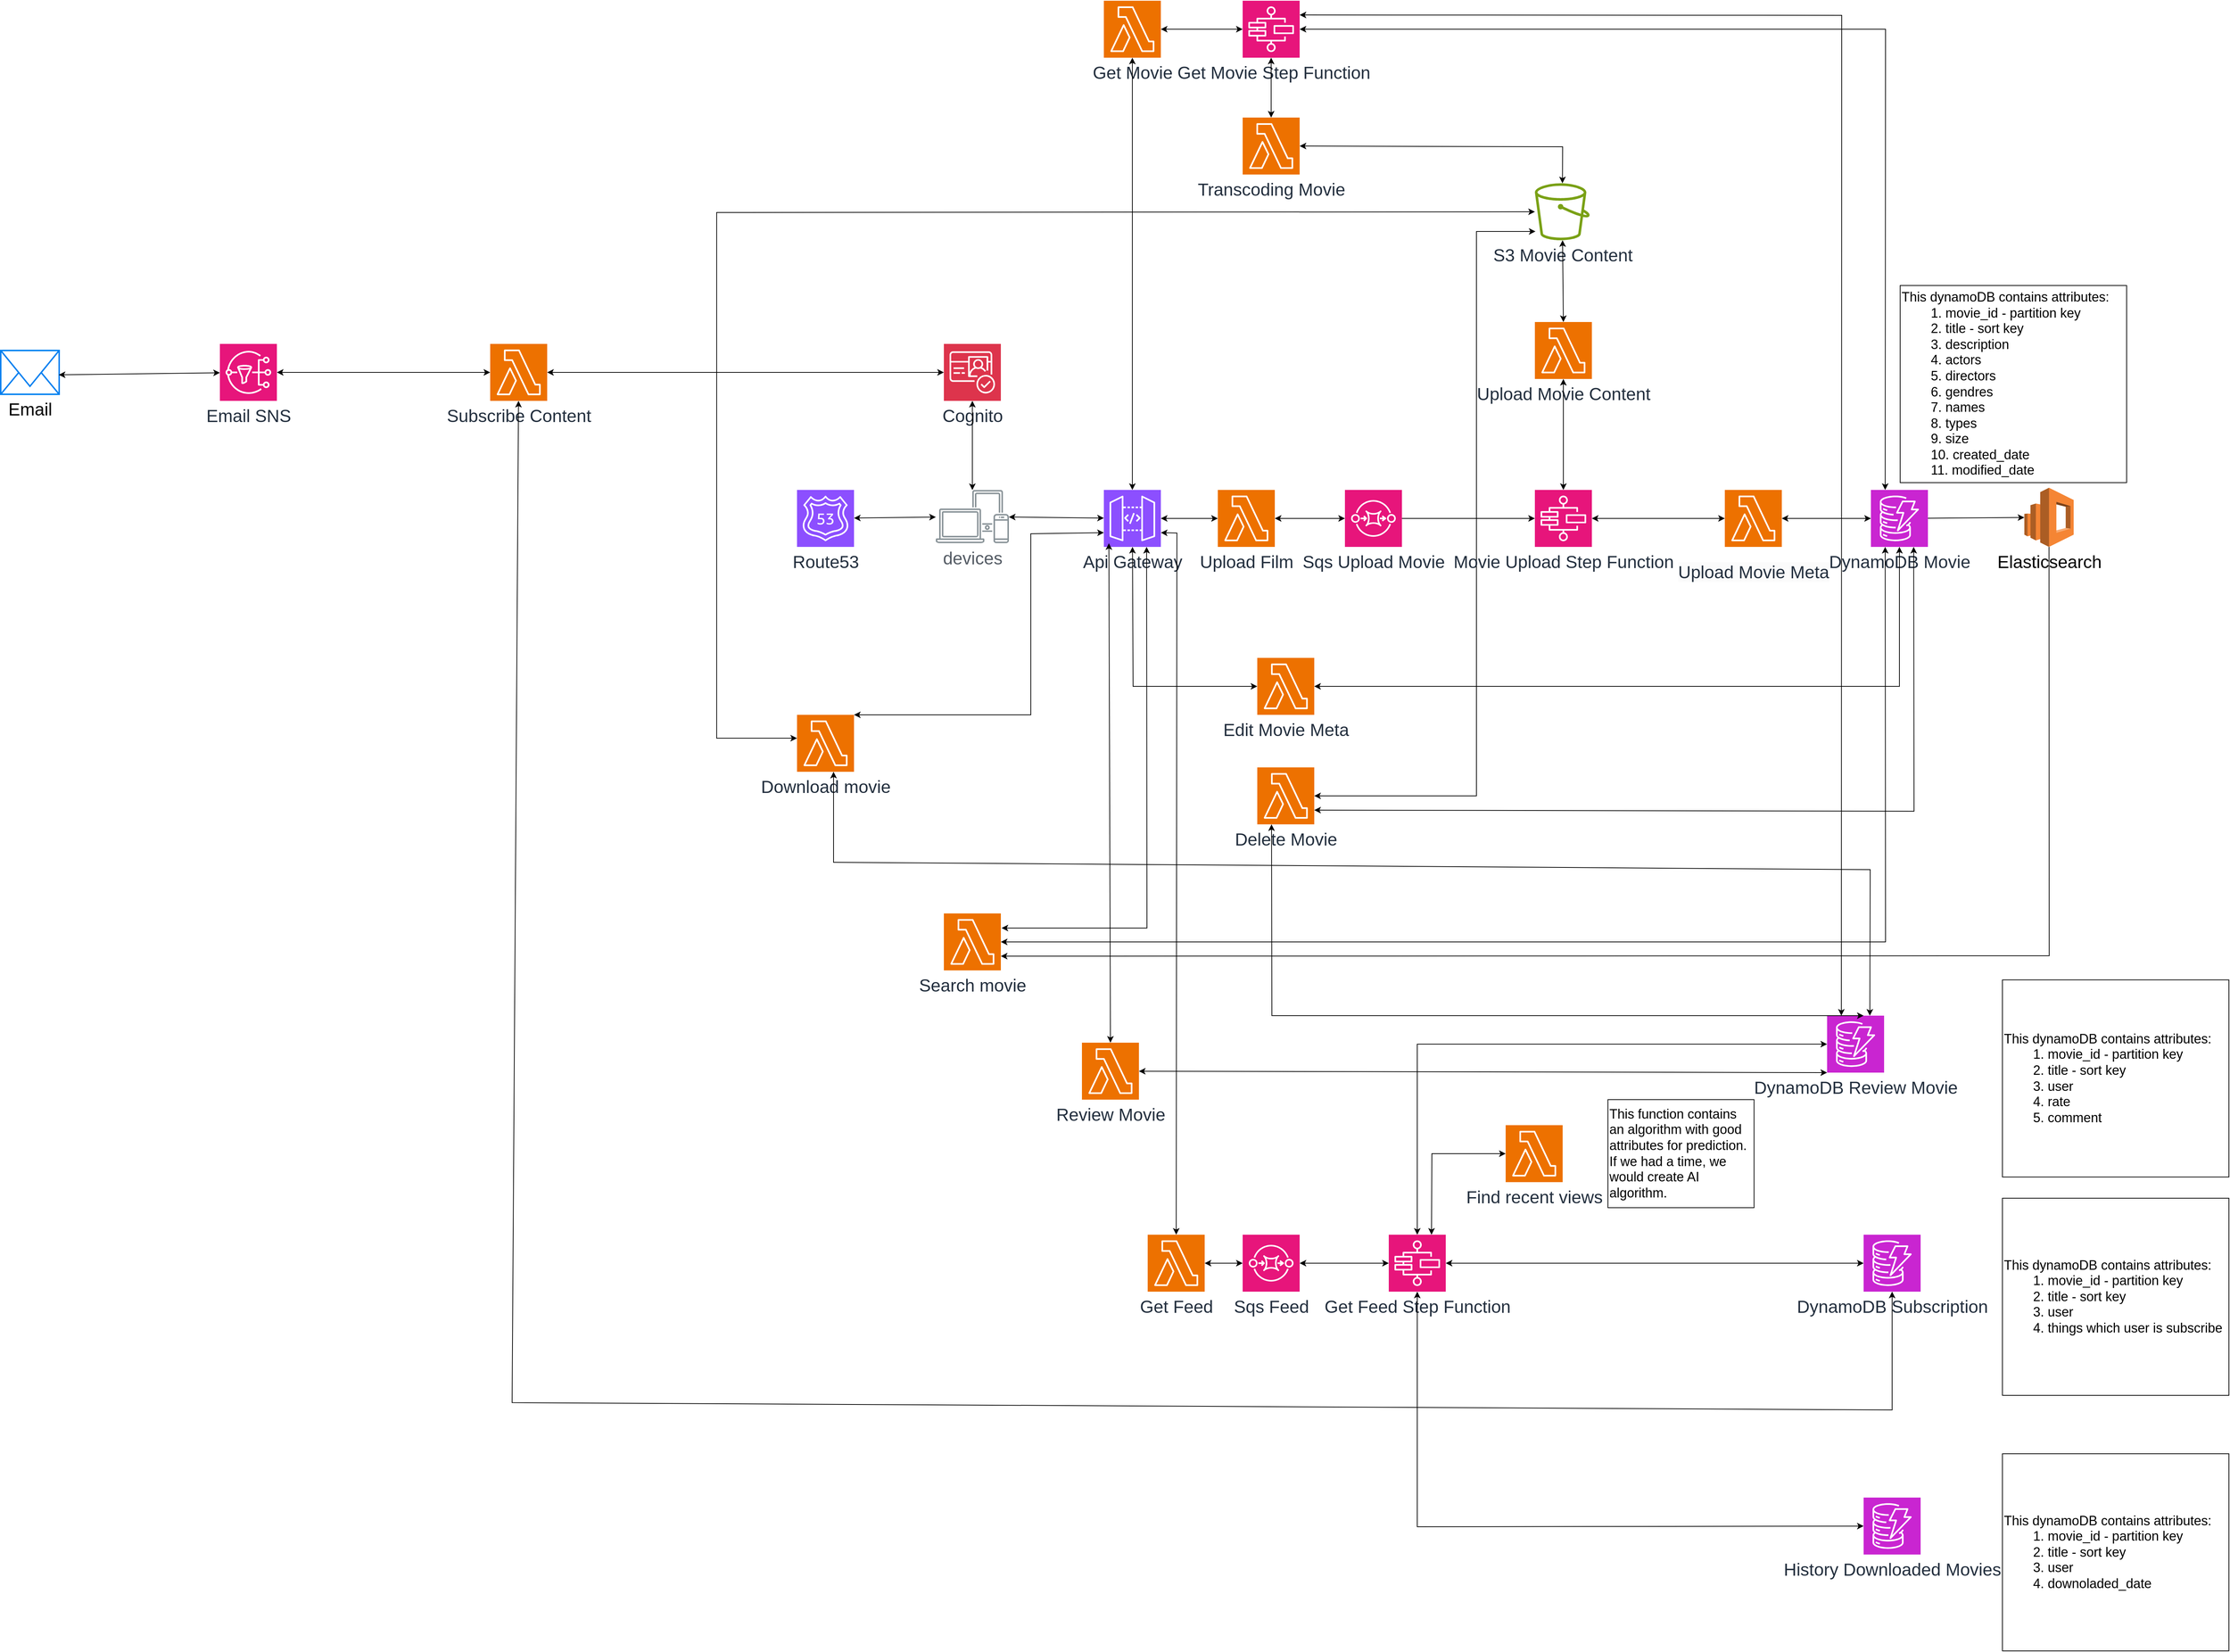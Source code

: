 <mxfile version="24.5.2" type="device">
  <diagram name="Page-1" id="EwK5Ligvvp7yizR6S-p4">
    <mxGraphModel dx="4938" dy="2227" grid="1" gridSize="10" guides="1" tooltips="1" connect="1" arrows="1" fold="1" page="1" pageScale="1" pageWidth="1169" pageHeight="827" math="0" shadow="0">
      <root>
        <mxCell id="0" />
        <mxCell id="1" parent="0" />
        <mxCell id="syloh0B-09BcFuXOq7WK-1" value="&lt;font style=&quot;font-size: 24px;&quot;&gt;devices&lt;/font&gt;" style="sketch=0;outlineConnect=0;gradientColor=none;fontColor=#545B64;strokeColor=none;fillColor=#879196;dashed=0;verticalLabelPosition=bottom;verticalAlign=top;align=center;html=1;fontSize=12;fontStyle=0;aspect=fixed;shape=mxgraph.aws4.illustration_devices;pointerEvents=1" parent="1" vertex="1">
          <mxGeometry x="20" y="300" width="100" height="73" as="geometry" />
        </mxCell>
        <mxCell id="syloh0B-09BcFuXOq7WK-2" value="&lt;font style=&quot;font-size: 24px;&quot;&gt;Api Gateway&lt;/font&gt;" style="sketch=0;points=[[0,0,0],[0.25,0,0],[0.5,0,0],[0.75,0,0],[1,0,0],[0,1,0],[0.25,1,0],[0.5,1,0],[0.75,1,0],[1,1,0],[0,0.25,0],[0,0.5,0],[0,0.75,0],[1,0.25,0],[1,0.5,0],[1,0.75,0]];outlineConnect=0;fontColor=#232F3E;fillColor=#8C4FFF;strokeColor=#ffffff;dashed=0;verticalLabelPosition=bottom;verticalAlign=top;align=center;html=1;fontSize=12;fontStyle=0;aspect=fixed;shape=mxgraph.aws4.resourceIcon;resIcon=mxgraph.aws4.api_gateway;" parent="1" vertex="1">
          <mxGeometry x="250" y="300" width="78" height="78" as="geometry" />
        </mxCell>
        <mxCell id="syloh0B-09BcFuXOq7WK-3" value="" style="endArrow=classic;startArrow=classic;html=1;rounded=0;" parent="1" source="syloh0B-09BcFuXOq7WK-1" target="syloh0B-09BcFuXOq7WK-2" edge="1">
          <mxGeometry width="50" height="50" relative="1" as="geometry">
            <mxPoint x="580" y="450" as="sourcePoint" />
            <mxPoint x="630" y="400" as="targetPoint" />
          </mxGeometry>
        </mxCell>
        <mxCell id="syloh0B-09BcFuXOq7WK-4" value="&lt;font style=&quot;font-size: 24px;&quot;&gt;Cognito&lt;/font&gt;" style="sketch=0;points=[[0,0,0],[0.25,0,0],[0.5,0,0],[0.75,0,0],[1,0,0],[0,1,0],[0.25,1,0],[0.5,1,0],[0.75,1,0],[1,1,0],[0,0.25,0],[0,0.5,0],[0,0.75,0],[1,0.25,0],[1,0.5,0],[1,0.75,0]];outlineConnect=0;fontColor=#232F3E;fillColor=#DD344C;strokeColor=#ffffff;dashed=0;verticalLabelPosition=bottom;verticalAlign=top;align=center;html=1;fontSize=12;fontStyle=0;aspect=fixed;shape=mxgraph.aws4.resourceIcon;resIcon=mxgraph.aws4.cognito;" parent="1" vertex="1">
          <mxGeometry x="31" y="100" width="78" height="78" as="geometry" />
        </mxCell>
        <mxCell id="syloh0B-09BcFuXOq7WK-5" value="" style="endArrow=classic;startArrow=classic;html=1;rounded=0;" parent="1" source="syloh0B-09BcFuXOq7WK-1" target="syloh0B-09BcFuXOq7WK-4" edge="1">
          <mxGeometry width="50" height="50" relative="1" as="geometry">
            <mxPoint x="630" y="470" as="sourcePoint" />
            <mxPoint x="680" y="420" as="targetPoint" />
          </mxGeometry>
        </mxCell>
        <mxCell id="syloh0B-09BcFuXOq7WK-6" value="&lt;font style=&quot;font-size: 24px;&quot;&gt;Route53&lt;/font&gt;" style="sketch=0;points=[[0,0,0],[0.25,0,0],[0.5,0,0],[0.75,0,0],[1,0,0],[0,1,0],[0.25,1,0],[0.5,1,0],[0.75,1,0],[1,1,0],[0,0.25,0],[0,0.5,0],[0,0.75,0],[1,0.25,0],[1,0.5,0],[1,0.75,0]];outlineConnect=0;fontColor=#232F3E;fillColor=#8C4FFF;strokeColor=#ffffff;dashed=0;verticalLabelPosition=bottom;verticalAlign=top;align=center;html=1;fontSize=12;fontStyle=0;aspect=fixed;shape=mxgraph.aws4.resourceIcon;resIcon=mxgraph.aws4.route_53;" parent="1" vertex="1">
          <mxGeometry x="-170" y="300" width="78" height="78" as="geometry" />
        </mxCell>
        <mxCell id="syloh0B-09BcFuXOq7WK-7" value="" style="endArrow=classic;startArrow=classic;html=1;rounded=0;" parent="1" source="syloh0B-09BcFuXOq7WK-1" target="syloh0B-09BcFuXOq7WK-6" edge="1">
          <mxGeometry width="50" height="50" relative="1" as="geometry">
            <mxPoint x="630" y="300" as="sourcePoint" />
            <mxPoint x="680" y="250" as="targetPoint" />
          </mxGeometry>
        </mxCell>
        <mxCell id="syloh0B-09BcFuXOq7WK-12" value="Upload Film" style="sketch=0;points=[[0,0,0],[0.25,0,0],[0.5,0,0],[0.75,0,0],[1,0,0],[0,1,0],[0.25,1,0],[0.5,1,0],[0.75,1,0],[1,1,0],[0,0.25,0],[0,0.5,0],[0,0.75,0],[1,0.25,0],[1,0.5,0],[1,0.75,0]];outlineConnect=0;fontColor=#232F3E;fillColor=#ED7100;strokeColor=#ffffff;dashed=0;verticalLabelPosition=bottom;verticalAlign=top;align=center;html=1;fontSize=24;fontStyle=0;aspect=fixed;shape=mxgraph.aws4.resourceIcon;resIcon=mxgraph.aws4.lambda;" parent="1" vertex="1">
          <mxGeometry x="406" y="300" width="78" height="78" as="geometry" />
        </mxCell>
        <mxCell id="syloh0B-09BcFuXOq7WK-14" value="" style="endArrow=classic;startArrow=classic;html=1;rounded=0;" parent="1" source="syloh0B-09BcFuXOq7WK-2" target="syloh0B-09BcFuXOq7WK-12" edge="1">
          <mxGeometry width="50" height="50" relative="1" as="geometry">
            <mxPoint x="370" y="340" as="sourcePoint" />
            <mxPoint x="420" y="290" as="targetPoint" />
          </mxGeometry>
        </mxCell>
        <mxCell id="syloh0B-09BcFuXOq7WK-16" value="S3 Movie Content" style="sketch=0;outlineConnect=0;fontColor=#232F3E;gradientColor=none;fillColor=#7AA116;strokeColor=none;dashed=0;verticalLabelPosition=bottom;verticalAlign=top;align=center;html=1;fontSize=24;fontStyle=0;aspect=fixed;pointerEvents=1;shape=mxgraph.aws4.bucket;" parent="1" vertex="1">
          <mxGeometry x="840" y="-120" width="75" height="78" as="geometry" />
        </mxCell>
        <mxCell id="syloh0B-09BcFuXOq7WK-18" value="&lt;font style=&quot;font-size: 24px;&quot;&gt;DynamoDB Movie&lt;/font&gt;" style="sketch=0;points=[[0,0,0],[0.25,0,0],[0.5,0,0],[0.75,0,0],[1,0,0],[0,1,0],[0.25,1,0],[0.5,1,0],[0.75,1,0],[1,1,0],[0,0.25,0],[0,0.5,0],[0,0.75,0],[1,0.25,0],[1,0.5,0],[1,0.75,0]];outlineConnect=0;fontColor=#232F3E;fillColor=#C925D1;strokeColor=#ffffff;dashed=0;verticalLabelPosition=bottom;verticalAlign=top;align=center;html=1;fontSize=12;fontStyle=0;aspect=fixed;shape=mxgraph.aws4.resourceIcon;resIcon=mxgraph.aws4.dynamodb;" parent="1" vertex="1">
          <mxGeometry x="1300" y="300" width="78" height="78" as="geometry" />
        </mxCell>
        <mxCell id="syloh0B-09BcFuXOq7WK-19" value="&lt;font style=&quot;font-size: 24px;&quot;&gt;Upload Movie Content&lt;/font&gt;" style="sketch=0;points=[[0,0,0],[0.25,0,0],[0.5,0,0],[0.75,0,0],[1,0,0],[0,1,0],[0.25,1,0],[0.5,1,0],[0.75,1,0],[1,1,0],[0,0.25,0],[0,0.5,0],[0,0.75,0],[1,0.25,0],[1,0.5,0],[1,0.75,0]];outlineConnect=0;fontColor=#232F3E;fillColor=#ED7100;strokeColor=#ffffff;dashed=0;verticalLabelPosition=bottom;verticalAlign=top;align=center;html=1;fontSize=12;fontStyle=0;aspect=fixed;shape=mxgraph.aws4.resourceIcon;resIcon=mxgraph.aws4.lambda;" parent="1" vertex="1">
          <mxGeometry x="840" y="70" width="78" height="78" as="geometry" />
        </mxCell>
        <mxCell id="syloh0B-09BcFuXOq7WK-21" value="&lt;br&gt;&lt;span style=&quot;color: rgb(35, 47, 62); font-family: Helvetica; font-size: 24px; font-style: normal; font-variant-ligatures: normal; font-variant-caps: normal; font-weight: 400; letter-spacing: normal; orphans: 2; text-align: center; text-indent: 0px; text-transform: none; widows: 2; word-spacing: 0px; -webkit-text-stroke-width: 0px; white-space: nowrap; background-color: rgb(251, 251, 251); text-decoration-thickness: initial; text-decoration-style: initial; text-decoration-color: initial; display: inline !important; float: none;&quot;&gt;Upload Movie Meta&lt;/span&gt;" style="sketch=0;points=[[0,0,0],[0.25,0,0],[0.5,0,0],[0.75,0,0],[1,0,0],[0,1,0],[0.25,1,0],[0.5,1,0],[0.75,1,0],[1,1,0],[0,0.25,0],[0,0.5,0],[0,0.75,0],[1,0.25,0],[1,0.5,0],[1,0.75,0]];outlineConnect=0;fontColor=#232F3E;fillColor=#ED7100;strokeColor=#ffffff;dashed=0;verticalLabelPosition=bottom;verticalAlign=top;align=center;html=1;fontSize=12;fontStyle=0;aspect=fixed;shape=mxgraph.aws4.resourceIcon;resIcon=mxgraph.aws4.lambda;" parent="1" vertex="1">
          <mxGeometry x="1100" y="300" width="78" height="78" as="geometry" />
        </mxCell>
        <mxCell id="syloh0B-09BcFuXOq7WK-25" value="" style="endArrow=classic;startArrow=classic;html=1;rounded=0;" parent="1" source="syloh0B-09BcFuXOq7WK-15" target="syloh0B-09BcFuXOq7WK-19" edge="1">
          <mxGeometry width="50" height="50" relative="1" as="geometry">
            <mxPoint x="370" y="340" as="sourcePoint" />
            <mxPoint x="420" y="290" as="targetPoint" />
          </mxGeometry>
        </mxCell>
        <mxCell id="syloh0B-09BcFuXOq7WK-27" value="" style="endArrow=classic;startArrow=classic;html=1;rounded=0;exitX=0.5;exitY=0;exitDx=0;exitDy=0;exitPerimeter=0;" parent="1" source="syloh0B-09BcFuXOq7WK-19" target="syloh0B-09BcFuXOq7WK-16" edge="1">
          <mxGeometry width="50" height="50" relative="1" as="geometry">
            <mxPoint x="370" y="340" as="sourcePoint" />
            <mxPoint x="420" y="290" as="targetPoint" />
          </mxGeometry>
        </mxCell>
        <mxCell id="syloh0B-09BcFuXOq7WK-28" value="" style="endArrow=classic;startArrow=classic;html=1;rounded=0;" parent="1" source="syloh0B-09BcFuXOq7WK-15" target="syloh0B-09BcFuXOq7WK-21" edge="1">
          <mxGeometry width="50" height="50" relative="1" as="geometry">
            <mxPoint x="800" y="340" as="sourcePoint" />
            <mxPoint x="420" y="290" as="targetPoint" />
          </mxGeometry>
        </mxCell>
        <mxCell id="syloh0B-09BcFuXOq7WK-29" value="" style="endArrow=classic;startArrow=classic;html=1;rounded=0;" parent="1" source="syloh0B-09BcFuXOq7WK-21" target="syloh0B-09BcFuXOq7WK-18" edge="1">
          <mxGeometry width="50" height="50" relative="1" as="geometry">
            <mxPoint x="370" y="340" as="sourcePoint" />
            <mxPoint x="420" y="290" as="targetPoint" />
          </mxGeometry>
        </mxCell>
        <mxCell id="syloh0B-09BcFuXOq7WK-32" value="&lt;font style=&quot;font-size: 18px;&quot;&gt;This dynamoDB contains attributes:&lt;/font&gt;&lt;div&gt;&lt;span style=&quot;font-size: 18px;&quot;&gt;&lt;span style=&quot;white-space: pre;&quot;&gt;&#x9;&lt;/span&gt;1. movie_id - partition key&lt;/span&gt;&lt;/div&gt;&lt;div&gt;&lt;span style=&quot;font-size: 18px;&quot;&gt;&lt;span style=&quot;white-space: pre;&quot;&gt;&#x9;&lt;/span&gt;2. title - sort key&lt;/span&gt;&lt;/div&gt;&lt;div&gt;&lt;span style=&quot;font-size: 18px;&quot;&gt;&lt;span style=&quot;white-space: pre;&quot;&gt;&#x9;&lt;/span&gt;3.&amp;nbsp;&lt;/span&gt;&lt;span style=&quot;background-color: initial; font-size: 18px;&quot;&gt;description&lt;/span&gt;&lt;/div&gt;&lt;div&gt;&lt;span style=&quot;background-color: initial; font-size: 18px;&quot;&gt;&lt;span style=&quot;white-space: pre;&quot;&gt;&#x9;&lt;/span&gt;4.&amp;nbsp;&lt;/span&gt;&lt;span style=&quot;background-color: initial; font-size: 18px;&quot;&gt;actors&lt;/span&gt;&lt;/div&gt;&lt;div&gt;&lt;span style=&quot;background-color: initial; font-size: 18px;&quot;&gt;&lt;span style=&quot;white-space: pre;&quot;&gt;&#x9;&lt;/span&gt;5. directors&lt;br&gt;&lt;/span&gt;&lt;/div&gt;&lt;div&gt;&lt;span style=&quot;background-color: initial; font-size: 18px;&quot;&gt;&lt;span style=&quot;white-space: pre;&quot;&gt;&#x9;&lt;/span&gt;6. gendres&lt;br&gt;&lt;/span&gt;&lt;/div&gt;&lt;div&gt;&lt;span style=&quot;background-color: initial; font-size: 18px;&quot;&gt;&lt;span style=&quot;white-space: pre;&quot;&gt;&#x9;&lt;/span&gt;7. names&lt;br&gt;&lt;/span&gt;&lt;/div&gt;&lt;div&gt;&lt;span style=&quot;background-color: initial; font-size: 18px;&quot;&gt;&lt;span style=&quot;white-space: pre;&quot;&gt;&#x9;&lt;/span&gt;8. types&lt;br&gt;&lt;/span&gt;&lt;/div&gt;&lt;div&gt;&lt;span style=&quot;background-color: initial; font-size: 18px;&quot;&gt;&lt;span style=&quot;white-space: pre;&quot;&gt;&#x9;&lt;/span&gt;9. size&lt;br&gt;&lt;/span&gt;&lt;/div&gt;&lt;div&gt;&lt;span style=&quot;background-color: initial; font-size: 18px;&quot;&gt;&lt;span style=&quot;white-space: pre;&quot;&gt;&#x9;&lt;/span&gt;10. created_date&lt;br&gt;&lt;/span&gt;&lt;/div&gt;&lt;div&gt;&lt;span style=&quot;background-color: initial; font-size: 18px;&quot;&gt;&lt;span style=&quot;white-space: pre;&quot;&gt;&#x9;&lt;/span&gt;11. modified_date&lt;br&gt;&lt;/span&gt;&lt;/div&gt;" style="rounded=0;whiteSpace=wrap;html=1;align=left;" parent="1" vertex="1">
          <mxGeometry x="1340" y="20" width="310" height="270" as="geometry" />
        </mxCell>
        <mxCell id="syloh0B-09BcFuXOq7WK-34" value="&lt;font style=&quot;font-size: 24px;&quot;&gt;Get Movie&lt;/font&gt;" style="sketch=0;points=[[0,0,0],[0.25,0,0],[0.5,0,0],[0.75,0,0],[1,0,0],[0,1,0],[0.25,1,0],[0.5,1,0],[0.75,1,0],[1,1,0],[0,0.25,0],[0,0.5,0],[0,0.75,0],[1,0.25,0],[1,0.5,0],[1,0.75,0]];outlineConnect=0;fontColor=#232F3E;fillColor=#ED7100;strokeColor=#ffffff;dashed=0;verticalLabelPosition=bottom;verticalAlign=top;align=center;html=1;fontSize=12;fontStyle=0;aspect=fixed;shape=mxgraph.aws4.resourceIcon;resIcon=mxgraph.aws4.lambda;" parent="1" vertex="1">
          <mxGeometry x="250" y="-370" width="78" height="78" as="geometry" />
        </mxCell>
        <mxCell id="syloh0B-09BcFuXOq7WK-37" value="" style="endArrow=classic;startArrow=classic;html=1;rounded=0;entryX=0.5;entryY=1;entryDx=0;entryDy=0;entryPerimeter=0;exitX=0.5;exitY=0;exitDx=0;exitDy=0;exitPerimeter=0;" parent="1" source="syloh0B-09BcFuXOq7WK-2" target="syloh0B-09BcFuXOq7WK-34" edge="1">
          <mxGeometry width="50" height="50" relative="1" as="geometry">
            <mxPoint x="760" y="60" as="sourcePoint" />
            <mxPoint x="810" y="10" as="targetPoint" />
          </mxGeometry>
        </mxCell>
        <mxCell id="syloh0B-09BcFuXOq7WK-40" value="" style="endArrow=classic;startArrow=classic;html=1;rounded=0;entryX=0.25;entryY=0;entryDx=0;entryDy=0;entryPerimeter=0;" parent="1" source="syloh0B-09BcFuXOq7WK-82" target="syloh0B-09BcFuXOq7WK-18" edge="1">
          <mxGeometry width="50" height="50" relative="1" as="geometry">
            <mxPoint x="690" y="-171" as="sourcePoint" />
            <mxPoint x="810" y="10" as="targetPoint" />
            <Array as="points">
              <mxPoint x="1320" y="-331" />
            </Array>
          </mxGeometry>
        </mxCell>
        <mxCell id="syloh0B-09BcFuXOq7WK-41" value="&lt;font style=&quot;font-size: 24px;&quot;&gt;Edit Movie Meta&lt;/font&gt;" style="sketch=0;points=[[0,0,0],[0.25,0,0],[0.5,0,0],[0.75,0,0],[1,0,0],[0,1,0],[0.25,1,0],[0.5,1,0],[0.75,1,0],[1,1,0],[0,0.25,0],[0,0.5,0],[0,0.75,0],[1,0.25,0],[1,0.5,0],[1,0.75,0]];outlineConnect=0;fontColor=#232F3E;fillColor=#ED7100;strokeColor=#ffffff;dashed=0;verticalLabelPosition=bottom;verticalAlign=top;align=center;html=1;fontSize=12;fontStyle=0;aspect=fixed;shape=mxgraph.aws4.resourceIcon;resIcon=mxgraph.aws4.lambda;" parent="1" vertex="1">
          <mxGeometry x="460" y="530" width="78" height="78" as="geometry" />
        </mxCell>
        <mxCell id="syloh0B-09BcFuXOq7WK-42" value="" style="endArrow=classic;startArrow=classic;html=1;rounded=0;" parent="1" source="syloh0B-09BcFuXOq7WK-2" target="syloh0B-09BcFuXOq7WK-41" edge="1">
          <mxGeometry width="50" height="50" relative="1" as="geometry">
            <mxPoint x="760" y="260" as="sourcePoint" />
            <mxPoint x="810" y="210" as="targetPoint" />
            <Array as="points">
              <mxPoint x="290" y="569" />
            </Array>
          </mxGeometry>
        </mxCell>
        <mxCell id="syloh0B-09BcFuXOq7WK-43" value="" style="endArrow=classic;startArrow=classic;html=1;rounded=0;entryX=0.5;entryY=1;entryDx=0;entryDy=0;entryPerimeter=0;" parent="1" source="syloh0B-09BcFuXOq7WK-41" target="syloh0B-09BcFuXOq7WK-18" edge="1">
          <mxGeometry width="50" height="50" relative="1" as="geometry">
            <mxPoint x="760" y="260" as="sourcePoint" />
            <mxPoint x="810" y="210" as="targetPoint" />
            <Array as="points">
              <mxPoint x="1339" y="569" />
            </Array>
          </mxGeometry>
        </mxCell>
        <mxCell id="syloh0B-09BcFuXOq7WK-44" value="&lt;font style=&quot;font-size: 24px;&quot;&gt;Delete Movie&lt;/font&gt;" style="sketch=0;points=[[0,0,0],[0.25,0,0],[0.5,0,0],[0.75,0,0],[1,0,0],[0,1,0],[0.25,1,0],[0.5,1,0],[0.75,1,0],[1,1,0],[0,0.25,0],[0,0.5,0],[0,0.75,0],[1,0.25,0],[1,0.5,0],[1,0.75,0]];outlineConnect=0;fontColor=#232F3E;fillColor=#ED7100;strokeColor=#ffffff;dashed=0;verticalLabelPosition=bottom;verticalAlign=top;align=center;html=1;fontSize=12;fontStyle=0;aspect=fixed;shape=mxgraph.aws4.resourceIcon;resIcon=mxgraph.aws4.lambda;" parent="1" vertex="1">
          <mxGeometry x="460" y="680" width="78" height="78" as="geometry" />
        </mxCell>
        <mxCell id="syloh0B-09BcFuXOq7WK-47" value="" style="endArrow=classic;startArrow=classic;html=1;rounded=0;entryX=0.011;entryY=0.846;entryDx=0;entryDy=0;entryPerimeter=0;" parent="1" source="syloh0B-09BcFuXOq7WK-44" target="syloh0B-09BcFuXOq7WK-16" edge="1">
          <mxGeometry width="50" height="50" relative="1" as="geometry">
            <mxPoint x="640" y="758" as="sourcePoint" />
            <mxPoint x="780" y="-20" as="targetPoint" />
            <Array as="points">
              <mxPoint x="760" y="719" />
              <mxPoint x="760" y="-54" />
            </Array>
          </mxGeometry>
        </mxCell>
        <mxCell id="syloh0B-09BcFuXOq7WK-48" value="" style="endArrow=classic;startArrow=classic;html=1;rounded=0;exitX=1;exitY=0.75;exitDx=0;exitDy=0;exitPerimeter=0;entryX=0.75;entryY=1;entryDx=0;entryDy=0;entryPerimeter=0;" parent="1" source="syloh0B-09BcFuXOq7WK-44" target="syloh0B-09BcFuXOq7WK-18" edge="1">
          <mxGeometry width="50" height="50" relative="1" as="geometry">
            <mxPoint x="340" y="310" as="sourcePoint" />
            <mxPoint x="1750" y="730" as="targetPoint" />
            <Array as="points">
              <mxPoint x="1359" y="740" />
            </Array>
          </mxGeometry>
        </mxCell>
        <mxCell id="syloh0B-09BcFuXOq7WK-50" value="&lt;font style=&quot;font-size: 24px;&quot;&gt;Search movie&lt;/font&gt;" style="sketch=0;points=[[0,0,0],[0.25,0,0],[0.5,0,0],[0.75,0,0],[1,0,0],[0,1,0],[0.25,1,0],[0.5,1,0],[0.75,1,0],[1,1,0],[0,0.25,0],[0,0.5,0],[0,0.75,0],[1,0.25,0],[1,0.5,0],[1,0.75,0]];outlineConnect=0;fontColor=#232F3E;fillColor=#ED7100;strokeColor=#ffffff;dashed=0;verticalLabelPosition=bottom;verticalAlign=top;align=center;html=1;fontSize=12;fontStyle=0;aspect=fixed;shape=mxgraph.aws4.resourceIcon;resIcon=mxgraph.aws4.lambda;" parent="1" vertex="1">
          <mxGeometry x="31" y="880" width="78" height="78" as="geometry" />
        </mxCell>
        <mxCell id="syloh0B-09BcFuXOq7WK-51" value="" style="endArrow=classic;startArrow=classic;html=1;rounded=0;entryX=0.75;entryY=1;entryDx=0;entryDy=0;entryPerimeter=0;" parent="1" target="syloh0B-09BcFuXOq7WK-2" edge="1">
          <mxGeometry width="50" height="50" relative="1" as="geometry">
            <mxPoint x="110" y="900" as="sourcePoint" />
            <mxPoint x="100" y="480" as="targetPoint" />
            <Array as="points">
              <mxPoint x="160" y="900" />
              <mxPoint x="309" y="900" />
            </Array>
          </mxGeometry>
        </mxCell>
        <mxCell id="syloh0B-09BcFuXOq7WK-52" value="" style="endArrow=classic;startArrow=classic;html=1;rounded=0;entryX=0.25;entryY=1;entryDx=0;entryDy=0;entryPerimeter=0;" parent="1" source="syloh0B-09BcFuXOq7WK-50" target="syloh0B-09BcFuXOq7WK-18" edge="1">
          <mxGeometry width="50" height="50" relative="1" as="geometry">
            <mxPoint x="610" y="490" as="sourcePoint" />
            <mxPoint x="1670" y="740" as="targetPoint" />
            <Array as="points">
              <mxPoint x="1320" y="919" />
            </Array>
          </mxGeometry>
        </mxCell>
        <mxCell id="syloh0B-09BcFuXOq7WK-53" value="&lt;font style=&quot;font-size: 24px;&quot;&gt;Elasticsearch&lt;/font&gt;" style="outlineConnect=0;dashed=0;verticalLabelPosition=bottom;verticalAlign=top;align=center;html=1;shape=mxgraph.aws3.elasticsearch_service;fillColor=#F58534;gradientColor=none;" parent="1" vertex="1">
          <mxGeometry x="1510" y="297" width="67.5" height="81" as="geometry" />
        </mxCell>
        <mxCell id="syloh0B-09BcFuXOq7WK-56" value="" style="endArrow=classic;html=1;rounded=0;" parent="1" source="syloh0B-09BcFuXOq7WK-18" target="syloh0B-09BcFuXOq7WK-53" edge="1">
          <mxGeometry width="50" height="50" relative="1" as="geometry">
            <mxPoint x="1170" y="490" as="sourcePoint" />
            <mxPoint x="1220" y="440" as="targetPoint" />
          </mxGeometry>
        </mxCell>
        <mxCell id="syloh0B-09BcFuXOq7WK-57" value="" style="endArrow=classic;html=1;rounded=0;entryX=1;entryY=0.75;entryDx=0;entryDy=0;entryPerimeter=0;" parent="1" source="syloh0B-09BcFuXOq7WK-53" target="syloh0B-09BcFuXOq7WK-50" edge="1">
          <mxGeometry width="50" height="50" relative="1" as="geometry">
            <mxPoint x="990" y="650" as="sourcePoint" />
            <mxPoint x="1380" y="1010" as="targetPoint" />
            <Array as="points">
              <mxPoint x="1544" y="938" />
            </Array>
          </mxGeometry>
        </mxCell>
        <mxCell id="syloh0B-09BcFuXOq7WK-58" value="&lt;font style=&quot;font-size: 24px;&quot;&gt;DynamoDB Review Movie&lt;/font&gt;" style="sketch=0;points=[[0,0,0],[0.25,0,0],[0.5,0,0],[0.75,0,0],[1,0,0],[0,1,0],[0.25,1,0],[0.5,1,0],[0.75,1,0],[1,1,0],[0,0.25,0],[0,0.5,0],[0,0.75,0],[1,0.25,0],[1,0.5,0],[1,0.75,0]];outlineConnect=0;fontColor=#232F3E;fillColor=#C925D1;strokeColor=#ffffff;dashed=0;verticalLabelPosition=bottom;verticalAlign=top;align=center;html=1;fontSize=12;fontStyle=0;aspect=fixed;shape=mxgraph.aws4.resourceIcon;resIcon=mxgraph.aws4.dynamodb;" parent="1" vertex="1">
          <mxGeometry x="1240" y="1020" width="78" height="78" as="geometry" />
        </mxCell>
        <mxCell id="syloh0B-09BcFuXOq7WK-59" value="&lt;font style=&quot;font-size: 18px;&quot;&gt;This dynamoDB contains attributes:&lt;/font&gt;&lt;div&gt;&lt;span style=&quot;font-size: 18px;&quot;&gt;&lt;span style=&quot;white-space: pre;&quot;&gt;&#x9;&lt;/span&gt;1. movie_id - partition key&lt;/span&gt;&lt;/div&gt;&lt;div&gt;&lt;span style=&quot;font-size: 18px;&quot;&gt;&lt;span style=&quot;white-space: pre;&quot;&gt;&#x9;&lt;/span&gt;2. title - sort key&lt;/span&gt;&lt;/div&gt;&lt;div&gt;&lt;span style=&quot;font-size: 18px;&quot;&gt;&lt;span style=&quot;white-space: pre;&quot;&gt;&#x9;&lt;/span&gt;3. user&lt;/span&gt;&lt;/div&gt;&lt;div&gt;&lt;span style=&quot;font-size: 18px;&quot;&gt;&lt;span style=&quot;white-space: pre;&quot;&gt;&#x9;&lt;/span&gt;4. rate&lt;br&gt;&lt;/span&gt;&lt;/div&gt;&lt;div&gt;&lt;span style=&quot;font-size: 18px;&quot;&gt;&lt;span style=&quot;white-space: pre;&quot;&gt;&#x9;&lt;/span&gt;5. comment&lt;br&gt;&lt;/span&gt;&lt;/div&gt;" style="rounded=0;whiteSpace=wrap;html=1;align=left;" parent="1" vertex="1">
          <mxGeometry x="1480" y="971" width="310" height="270" as="geometry" />
        </mxCell>
        <mxCell id="syloh0B-09BcFuXOq7WK-60" value="&lt;font style=&quot;font-size: 24px;&quot;&gt;Review Movie&lt;/font&gt;" style="sketch=0;points=[[0,0,0],[0.25,0,0],[0.5,0,0],[0.75,0,0],[1,0,0],[0,1,0],[0.25,1,0],[0.5,1,0],[0.75,1,0],[1,1,0],[0,0.25,0],[0,0.5,0],[0,0.75,0],[1,0.25,0],[1,0.5,0],[1,0.75,0]];outlineConnect=0;fontColor=#232F3E;fillColor=#ED7100;strokeColor=#ffffff;dashed=0;verticalLabelPosition=bottom;verticalAlign=top;align=center;html=1;fontSize=12;fontStyle=0;aspect=fixed;shape=mxgraph.aws4.resourceIcon;resIcon=mxgraph.aws4.lambda;" parent="1" vertex="1">
          <mxGeometry x="220" y="1057" width="78" height="78" as="geometry" />
        </mxCell>
        <mxCell id="syloh0B-09BcFuXOq7WK-62" value="" style="endArrow=classic;startArrow=classic;html=1;rounded=0;exitX=0.25;exitY=1;exitDx=0;exitDy=0;exitPerimeter=0;" parent="1" source="syloh0B-09BcFuXOq7WK-44" edge="1">
          <mxGeometry width="50" height="50" relative="1" as="geometry">
            <mxPoint x="790" y="830" as="sourcePoint" />
            <mxPoint x="1290" y="1020" as="targetPoint" />
            <Array as="points">
              <mxPoint x="480" y="1020" />
            </Array>
          </mxGeometry>
        </mxCell>
        <mxCell id="syloh0B-09BcFuXOq7WK-63" value="" style="endArrow=classic;startArrow=classic;html=1;rounded=0;exitX=0.5;exitY=0;exitDx=0;exitDy=0;exitPerimeter=0;" parent="1" source="syloh0B-09BcFuXOq7WK-60" edge="1">
          <mxGeometry width="50" height="50" relative="1" as="geometry">
            <mxPoint x="230.0" y="1045" as="sourcePoint" />
            <mxPoint x="256.88" y="373" as="targetPoint" />
          </mxGeometry>
        </mxCell>
        <mxCell id="syloh0B-09BcFuXOq7WK-65" value="" style="endArrow=classic;startArrow=classic;html=1;rounded=0;entryX=0;entryY=1;entryDx=0;entryDy=0;entryPerimeter=0;" parent="1" source="syloh0B-09BcFuXOq7WK-60" target="syloh0B-09BcFuXOq7WK-58" edge="1">
          <mxGeometry width="50" height="50" relative="1" as="geometry">
            <mxPoint x="690" y="770" as="sourcePoint" />
            <mxPoint x="1290" y="1100" as="targetPoint" />
          </mxGeometry>
        </mxCell>
        <mxCell id="syloh0B-09BcFuXOq7WK-66" value="&lt;font style=&quot;font-size: 24px;&quot;&gt;DynamoDB Subscription&lt;/font&gt;" style="sketch=0;points=[[0,0,0],[0.25,0,0],[0.5,0,0],[0.75,0,0],[1,0,0],[0,1,0],[0.25,1,0],[0.5,1,0],[0.75,1,0],[1,1,0],[0,0.25,0],[0,0.5,0],[0,0.75,0],[1,0.25,0],[1,0.5,0],[1,0.75,0]];outlineConnect=0;fontColor=#232F3E;fillColor=#C925D1;strokeColor=#ffffff;dashed=0;verticalLabelPosition=bottom;verticalAlign=top;align=center;html=1;fontSize=12;fontStyle=0;aspect=fixed;shape=mxgraph.aws4.resourceIcon;resIcon=mxgraph.aws4.dynamodb;" parent="1" vertex="1">
          <mxGeometry x="1290" y="1320" width="78" height="78" as="geometry" />
        </mxCell>
        <mxCell id="syloh0B-09BcFuXOq7WK-67" value="&lt;font style=&quot;font-size: 24px;&quot;&gt;Get Feed&lt;/font&gt;" style="sketch=0;points=[[0,0,0],[0.25,0,0],[0.5,0,0],[0.75,0,0],[1,0,0],[0,1,0],[0.25,1,0],[0.5,1,0],[0.75,1,0],[1,1,0],[0,0.25,0],[0,0.5,0],[0,0.75,0],[1,0.25,0],[1,0.5,0],[1,0.75,0]];outlineConnect=0;fontColor=#232F3E;fillColor=#ED7100;strokeColor=#ffffff;dashed=0;verticalLabelPosition=bottom;verticalAlign=top;align=center;html=1;fontSize=12;fontStyle=0;aspect=fixed;shape=mxgraph.aws4.resourceIcon;resIcon=mxgraph.aws4.lambda;" parent="1" vertex="1">
          <mxGeometry x="310" y="1320" width="78" height="78" as="geometry" />
        </mxCell>
        <mxCell id="syloh0B-09BcFuXOq7WK-68" value="" style="endArrow=classic;startArrow=classic;html=1;rounded=0;entryX=1;entryY=0.75;entryDx=0;entryDy=0;entryPerimeter=0;" parent="1" source="syloh0B-09BcFuXOq7WK-67" target="syloh0B-09BcFuXOq7WK-2" edge="1">
          <mxGeometry width="50" height="50" relative="1" as="geometry">
            <mxPoint x="550" y="920" as="sourcePoint" />
            <mxPoint x="370" y="410" as="targetPoint" />
            <Array as="points">
              <mxPoint x="350" y="359" />
            </Array>
          </mxGeometry>
        </mxCell>
        <mxCell id="syloh0B-09BcFuXOq7WK-69" value="&lt;font style=&quot;font-size: 24px;&quot;&gt;Get Feed Step Function&lt;/font&gt;" style="sketch=0;points=[[0,0,0],[0.25,0,0],[0.5,0,0],[0.75,0,0],[1,0,0],[0,1,0],[0.25,1,0],[0.5,1,0],[0.75,1,0],[1,1,0],[0,0.25,0],[0,0.5,0],[0,0.75,0],[1,0.25,0],[1,0.5,0],[1,0.75,0]];outlineConnect=0;fontColor=#232F3E;fillColor=#E7157B;strokeColor=#ffffff;dashed=0;verticalLabelPosition=bottom;verticalAlign=top;align=center;html=1;fontSize=12;fontStyle=0;aspect=fixed;shape=mxgraph.aws4.resourceIcon;resIcon=mxgraph.aws4.step_functions;" parent="1" vertex="1">
          <mxGeometry x="640" y="1320" width="78" height="78" as="geometry" />
        </mxCell>
        <mxCell id="syloh0B-09BcFuXOq7WK-71" value="" style="endArrow=classic;startArrow=classic;html=1;rounded=0;entryX=0;entryY=0.5;entryDx=0;entryDy=0;entryPerimeter=0;" parent="1" source="syloh0B-09BcFuXOq7WK-69" target="syloh0B-09BcFuXOq7WK-58" edge="1">
          <mxGeometry width="50" height="50" relative="1" as="geometry">
            <mxPoint x="520" y="1050" as="sourcePoint" />
            <mxPoint x="910" y="1170" as="targetPoint" />
            <Array as="points">
              <mxPoint x="679" y="1059" />
            </Array>
          </mxGeometry>
        </mxCell>
        <mxCell id="syloh0B-09BcFuXOq7WK-72" value="&lt;font style=&quot;font-size: 18px;&quot;&gt;This dynamoDB contains attributes:&lt;/font&gt;&lt;div&gt;&lt;span style=&quot;font-size: 18px;&quot;&gt;&lt;span style=&quot;white-space: pre;&quot;&gt;&#x9;&lt;/span&gt;1. movie_id - partition key&lt;/span&gt;&lt;/div&gt;&lt;div&gt;&lt;span style=&quot;font-size: 18px;&quot;&gt;&lt;span style=&quot;white-space: pre;&quot;&gt;&#x9;&lt;/span&gt;2. title - sort key&lt;/span&gt;&lt;/div&gt;&lt;div&gt;&lt;span style=&quot;font-size: 18px;&quot;&gt;&lt;span style=&quot;white-space: pre;&quot;&gt;&#x9;&lt;/span&gt;3. user&lt;/span&gt;&lt;/div&gt;&lt;div&gt;&lt;span style=&quot;font-size: 18px;&quot;&gt;&lt;span style=&quot;white-space: pre;&quot;&gt;&#x9;&lt;/span&gt;4. things which user is subscribe&lt;/span&gt;&lt;/div&gt;" style="rounded=0;whiteSpace=wrap;html=1;align=left;" parent="1" vertex="1">
          <mxGeometry x="1480" y="1270" width="310" height="270" as="geometry" />
        </mxCell>
        <mxCell id="syloh0B-09BcFuXOq7WK-73" value="" style="endArrow=classic;startArrow=classic;html=1;rounded=0;exitX=1;exitY=0.5;exitDx=0;exitDy=0;exitPerimeter=0;" parent="1" source="syloh0B-09BcFuXOq7WK-69" target="syloh0B-09BcFuXOq7WK-66" edge="1">
          <mxGeometry width="50" height="50" relative="1" as="geometry">
            <mxPoint x="700" y="1370" as="sourcePoint" />
            <mxPoint x="750" y="1320" as="targetPoint" />
          </mxGeometry>
        </mxCell>
        <mxCell id="syloh0B-09BcFuXOq7WK-74" value="&lt;font style=&quot;font-size: 24px;&quot;&gt;History Downloaded Movies&lt;/font&gt;" style="sketch=0;points=[[0,0,0],[0.25,0,0],[0.5,0,0],[0.75,0,0],[1,0,0],[0,1,0],[0.25,1,0],[0.5,1,0],[0.75,1,0],[1,1,0],[0,0.25,0],[0,0.5,0],[0,0.75,0],[1,0.25,0],[1,0.5,0],[1,0.75,0]];outlineConnect=0;fontColor=#232F3E;fillColor=#C925D1;strokeColor=#ffffff;dashed=0;verticalLabelPosition=bottom;verticalAlign=top;align=center;html=1;fontSize=12;fontStyle=0;aspect=fixed;shape=mxgraph.aws4.resourceIcon;resIcon=mxgraph.aws4.dynamodb;" parent="1" vertex="1">
          <mxGeometry x="1290" y="1680" width="78" height="78" as="geometry" />
        </mxCell>
        <mxCell id="syloh0B-09BcFuXOq7WK-75" value="" style="endArrow=classic;startArrow=classic;html=1;rounded=0;exitX=0.5;exitY=1;exitDx=0;exitDy=0;exitPerimeter=0;" parent="1" source="syloh0B-09BcFuXOq7WK-69" target="syloh0B-09BcFuXOq7WK-74" edge="1">
          <mxGeometry width="50" height="50" relative="1" as="geometry">
            <mxPoint x="610" y="1560" as="sourcePoint" />
            <mxPoint x="1500" y="1640" as="targetPoint" />
            <Array as="points">
              <mxPoint x="679" y="1720" />
            </Array>
          </mxGeometry>
        </mxCell>
        <mxCell id="syloh0B-09BcFuXOq7WK-76" value="&lt;font style=&quot;font-size: 18px;&quot;&gt;This dynamoDB contains attributes:&lt;/font&gt;&lt;div&gt;&lt;span style=&quot;font-size: 18px;&quot;&gt;&lt;span style=&quot;white-space: pre;&quot;&gt;&#x9;&lt;/span&gt;1. movie_id - partition key&lt;/span&gt;&lt;/div&gt;&lt;div&gt;&lt;span style=&quot;font-size: 18px;&quot;&gt;&lt;span style=&quot;white-space: pre;&quot;&gt;&#x9;&lt;/span&gt;2. title - sort key&lt;/span&gt;&lt;/div&gt;&lt;div&gt;&lt;span style=&quot;font-size: 18px;&quot;&gt;&lt;span style=&quot;white-space: pre;&quot;&gt;&#x9;&lt;/span&gt;3. user&lt;/span&gt;&lt;/div&gt;&lt;div&gt;&lt;span style=&quot;font-size: 18px;&quot;&gt;&lt;span style=&quot;white-space: pre;&quot;&gt;&#x9;&lt;/span&gt;4. downoladed_date&lt;/span&gt;&lt;/div&gt;" style="rounded=0;whiteSpace=wrap;html=1;align=left;" parent="1" vertex="1">
          <mxGeometry x="1480" y="1620" width="310" height="270" as="geometry" />
        </mxCell>
        <mxCell id="syloh0B-09BcFuXOq7WK-77" value="&lt;font style=&quot;font-size: 24px;&quot;&gt;Find recent views&lt;/font&gt;" style="sketch=0;points=[[0,0,0],[0.25,0,0],[0.5,0,0],[0.75,0,0],[1,0,0],[0,1,0],[0.25,1,0],[0.5,1,0],[0.75,1,0],[1,1,0],[0,0.25,0],[0,0.5,0],[0,0.75,0],[1,0.25,0],[1,0.5,0],[1,0.75,0]];outlineConnect=0;fontColor=#232F3E;fillColor=#ED7100;strokeColor=#ffffff;dashed=0;verticalLabelPosition=bottom;verticalAlign=top;align=center;html=1;fontSize=12;fontStyle=0;aspect=fixed;shape=mxgraph.aws4.resourceIcon;resIcon=mxgraph.aws4.lambda;" parent="1" vertex="1">
          <mxGeometry x="800" y="1170" width="78" height="78" as="geometry" />
        </mxCell>
        <mxCell id="syloh0B-09BcFuXOq7WK-78" value="" style="endArrow=classic;startArrow=classic;html=1;rounded=0;entryX=0;entryY=0.5;entryDx=0;entryDy=0;entryPerimeter=0;exitX=0.75;exitY=0;exitDx=0;exitDy=0;exitPerimeter=0;" parent="1" source="syloh0B-09BcFuXOq7WK-69" target="syloh0B-09BcFuXOq7WK-77" edge="1">
          <mxGeometry width="50" height="50" relative="1" as="geometry">
            <mxPoint x="580" y="1390" as="sourcePoint" />
            <mxPoint x="630" y="1340" as="targetPoint" />
            <Array as="points">
              <mxPoint x="699" y="1209" />
            </Array>
          </mxGeometry>
        </mxCell>
        <mxCell id="syloh0B-09BcFuXOq7WK-79" value="&lt;span style=&quot;font-size: 18px;&quot;&gt;This function contains an algorithm with good attributes for prediction. If we had a time, we would create AI algorithm.&lt;/span&gt;" style="rounded=0;whiteSpace=wrap;html=1;align=left;" parent="1" vertex="1">
          <mxGeometry x="940" y="1135" width="200" height="148" as="geometry" />
        </mxCell>
        <mxCell id="syloh0B-09BcFuXOq7WK-80" value="&lt;font style=&quot;font-size: 24px;&quot;&gt;Download movie&lt;/font&gt;" style="sketch=0;points=[[0,0,0],[0.25,0,0],[0.5,0,0],[0.75,0,0],[1,0,0],[0,1,0],[0.25,1,0],[0.5,1,0],[0.75,1,0],[1,1,0],[0,0.25,0],[0,0.5,0],[0,0.75,0],[1,0.25,0],[1,0.5,0],[1,0.75,0]];outlineConnect=0;fontColor=#232F3E;fillColor=#ED7100;strokeColor=#ffffff;dashed=0;verticalLabelPosition=bottom;verticalAlign=top;align=center;html=1;fontSize=12;fontStyle=0;aspect=fixed;shape=mxgraph.aws4.resourceIcon;resIcon=mxgraph.aws4.lambda;" parent="1" vertex="1">
          <mxGeometry x="-170" y="608" width="78" height="78" as="geometry" />
        </mxCell>
        <mxCell id="syloh0B-09BcFuXOq7WK-81" value="&lt;font style=&quot;font-size: 24px;&quot;&gt;Transcoding Movie&lt;/font&gt;" style="sketch=0;points=[[0,0,0],[0.25,0,0],[0.5,0,0],[0.75,0,0],[1,0,0],[0,1,0],[0.25,1,0],[0.5,1,0],[0.75,1,0],[1,1,0],[0,0.25,0],[0,0.5,0],[0,0.75,0],[1,0.25,0],[1,0.5,0],[1,0.75,0]];outlineConnect=0;fontColor=#232F3E;fillColor=#ED7100;strokeColor=#ffffff;dashed=0;verticalLabelPosition=bottom;verticalAlign=top;align=center;html=1;fontSize=12;fontStyle=0;aspect=fixed;shape=mxgraph.aws4.resourceIcon;resIcon=mxgraph.aws4.lambda;" parent="1" vertex="1">
          <mxGeometry x="440" y="-210" width="78" height="78" as="geometry" />
        </mxCell>
        <mxCell id="syloh0B-09BcFuXOq7WK-82" value="&lt;font style=&quot;font-size: 24px;&quot;&gt;&amp;nbsp;Get Movie Step Function&lt;/font&gt;" style="sketch=0;points=[[0,0,0],[0.25,0,0],[0.5,0,0],[0.75,0,0],[1,0,0],[0,1,0],[0.25,1,0],[0.5,1,0],[0.75,1,0],[1,1,0],[0,0.25,0],[0,0.5,0],[0,0.75,0],[1,0.25,0],[1,0.5,0],[1,0.75,0]];outlineConnect=0;fontColor=#232F3E;fillColor=#E7157B;strokeColor=#ffffff;dashed=0;verticalLabelPosition=bottom;verticalAlign=top;align=center;html=1;fontSize=12;fontStyle=0;aspect=fixed;shape=mxgraph.aws4.resourceIcon;resIcon=mxgraph.aws4.step_functions;" parent="1" vertex="1">
          <mxGeometry x="440" y="-370" width="78" height="78" as="geometry" />
        </mxCell>
        <mxCell id="syloh0B-09BcFuXOq7WK-83" value="" style="endArrow=classic;startArrow=classic;html=1;rounded=0;exitX=1;exitY=0.5;exitDx=0;exitDy=0;exitPerimeter=0;entryX=0;entryY=0.5;entryDx=0;entryDy=0;entryPerimeter=0;" parent="1" source="syloh0B-09BcFuXOq7WK-34" target="syloh0B-09BcFuXOq7WK-82" edge="1">
          <mxGeometry width="50" height="50" relative="1" as="geometry">
            <mxPoint x="510" y="-10" as="sourcePoint" />
            <mxPoint x="560" y="-60" as="targetPoint" />
          </mxGeometry>
        </mxCell>
        <mxCell id="syloh0B-09BcFuXOq7WK-84" value="" style="endArrow=classic;startArrow=classic;html=1;rounded=0;" parent="1" source="syloh0B-09BcFuXOq7WK-81" target="syloh0B-09BcFuXOq7WK-82" edge="1">
          <mxGeometry width="50" height="50" relative="1" as="geometry">
            <mxPoint x="510" y="-10" as="sourcePoint" />
            <mxPoint x="560" y="-60" as="targetPoint" />
          </mxGeometry>
        </mxCell>
        <mxCell id="syloh0B-09BcFuXOq7WK-85" value="" style="endArrow=classic;startArrow=classic;html=1;rounded=0;exitX=1;exitY=0.5;exitDx=0;exitDy=0;exitPerimeter=0;" parent="1" source="syloh0B-09BcFuXOq7WK-81" target="syloh0B-09BcFuXOq7WK-16" edge="1">
          <mxGeometry width="50" height="50" relative="1" as="geometry">
            <mxPoint x="510" y="-10" as="sourcePoint" />
            <mxPoint x="560" y="-60" as="targetPoint" />
            <Array as="points">
              <mxPoint x="878" y="-170" />
            </Array>
          </mxGeometry>
        </mxCell>
        <mxCell id="syloh0B-09BcFuXOq7WK-86" value="&lt;font style=&quot;font-size: 24px;&quot;&gt;Email SNS&lt;/font&gt;" style="sketch=0;points=[[0,0,0],[0.25,0,0],[0.5,0,0],[0.75,0,0],[1,0,0],[0,1,0],[0.25,1,0],[0.5,1,0],[0.75,1,0],[1,1,0],[0,0.25,0],[0,0.5,0],[0,0.75,0],[1,0.25,0],[1,0.5,0],[1,0.75,0]];outlineConnect=0;fontColor=#232F3E;fillColor=#E7157B;strokeColor=#ffffff;dashed=0;verticalLabelPosition=bottom;verticalAlign=top;align=center;html=1;fontSize=12;fontStyle=0;aspect=fixed;shape=mxgraph.aws4.resourceIcon;resIcon=mxgraph.aws4.sns;" parent="1" vertex="1">
          <mxGeometry x="-960" y="100" width="78" height="78" as="geometry" />
        </mxCell>
        <mxCell id="syloh0B-09BcFuXOq7WK-88" value="&lt;font style=&quot;font-size: 24px;&quot;&gt;Subscribe Content&lt;/font&gt;" style="sketch=0;points=[[0,0,0],[0.25,0,0],[0.5,0,0],[0.75,0,0],[1,0,0],[0,1,0],[0.25,1,0],[0.5,1,0],[0.75,1,0],[1,1,0],[0,0.25,0],[0,0.5,0],[0,0.75,0],[1,0.25,0],[1,0.5,0],[1,0.75,0]];outlineConnect=0;fontColor=#232F3E;fillColor=#ED7100;strokeColor=#ffffff;dashed=0;verticalLabelPosition=bottom;verticalAlign=top;align=center;html=1;fontSize=12;fontStyle=0;aspect=fixed;shape=mxgraph.aws4.resourceIcon;resIcon=mxgraph.aws4.lambda;" parent="1" vertex="1">
          <mxGeometry x="-590" y="100" width="78" height="78" as="geometry" />
        </mxCell>
        <mxCell id="syloh0B-09BcFuXOq7WK-91" value="&lt;font style=&quot;font-size: 24px;&quot;&gt;Email&lt;/font&gt;" style="html=1;verticalLabelPosition=bottom;align=center;labelBackgroundColor=#ffffff;verticalAlign=top;strokeWidth=2;strokeColor=#0080F0;shadow=0;dashed=0;shape=mxgraph.ios7.icons.mail;" parent="1" vertex="1">
          <mxGeometry x="-1260" y="109" width="80" height="60" as="geometry" />
        </mxCell>
        <mxCell id="syloh0B-09BcFuXOq7WK-92" value="" style="endArrow=classic;startArrow=classic;html=1;rounded=0;exitX=0.5;exitY=1;exitDx=0;exitDy=0;exitPerimeter=0;" parent="1" source="syloh0B-09BcFuXOq7WK-66" target="syloh0B-09BcFuXOq7WK-88" edge="1">
          <mxGeometry width="50" height="50" relative="1" as="geometry">
            <mxPoint x="620" y="810" as="sourcePoint" />
            <mxPoint x="670" y="760" as="targetPoint" />
            <Array as="points">
              <mxPoint x="1329" y="1560" />
              <mxPoint x="-560" y="1550" />
            </Array>
          </mxGeometry>
        </mxCell>
        <mxCell id="syloh0B-09BcFuXOq7WK-94" value="" style="endArrow=classic;startArrow=classic;html=1;rounded=0;exitX=1;exitY=0.5;exitDx=0;exitDy=0;exitPerimeter=0;" parent="1" source="syloh0B-09BcFuXOq7WK-88" target="syloh0B-09BcFuXOq7WK-4" edge="1">
          <mxGeometry width="50" height="50" relative="1" as="geometry">
            <mxPoint x="-690" y="340" as="sourcePoint" />
            <mxPoint x="-640" y="290" as="targetPoint" />
          </mxGeometry>
        </mxCell>
        <mxCell id="syloh0B-09BcFuXOq7WK-95" value="" style="endArrow=classic;startArrow=classic;html=1;rounded=0;" parent="1" source="syloh0B-09BcFuXOq7WK-86" target="syloh0B-09BcFuXOq7WK-88" edge="1">
          <mxGeometry width="50" height="50" relative="1" as="geometry">
            <mxPoint x="-690" y="340" as="sourcePoint" />
            <mxPoint x="-640" y="290" as="targetPoint" />
            <Array as="points" />
          </mxGeometry>
        </mxCell>
        <mxCell id="syloh0B-09BcFuXOq7WK-96" value="" style="endArrow=classic;startArrow=classic;html=1;rounded=0;exitX=0.993;exitY=0.556;exitDx=0;exitDy=0;exitPerimeter=0;" parent="1" source="syloh0B-09BcFuXOq7WK-91" target="syloh0B-09BcFuXOq7WK-86" edge="1">
          <mxGeometry width="50" height="50" relative="1" as="geometry">
            <mxPoint x="-1179" y="145" as="sourcePoint" />
            <mxPoint x="-640" y="290" as="targetPoint" />
          </mxGeometry>
        </mxCell>
        <mxCell id="syloh0B-09BcFuXOq7WK-98" value="" style="endArrow=classic;startArrow=classic;html=1;rounded=0;entryX=0;entryY=0.75;entryDx=0;entryDy=0;entryPerimeter=0;exitX=1;exitY=0;exitDx=0;exitDy=0;exitPerimeter=0;" parent="1" source="syloh0B-09BcFuXOq7WK-80" target="syloh0B-09BcFuXOq7WK-2" edge="1">
          <mxGeometry width="50" height="50" relative="1" as="geometry">
            <mxPoint x="140" y="480" as="sourcePoint" />
            <mxPoint x="200" y="400" as="targetPoint" />
            <Array as="points">
              <mxPoint x="150" y="608" />
              <mxPoint x="150" y="360" />
            </Array>
          </mxGeometry>
        </mxCell>
        <mxCell id="syloh0B-09BcFuXOq7WK-100" value="" style="endArrow=classic;startArrow=classic;html=1;rounded=0;" parent="1" target="syloh0B-09BcFuXOq7WK-16" edge="1">
          <mxGeometry width="50" height="50" relative="1" as="geometry">
            <mxPoint x="-170" y="640" as="sourcePoint" />
            <mxPoint x="460" y="360" as="targetPoint" />
            <Array as="points">
              <mxPoint x="-280" y="640" />
              <mxPoint x="-280" y="-80" />
            </Array>
          </mxGeometry>
        </mxCell>
        <mxCell id="syloh0B-09BcFuXOq7WK-101" value="" style="endArrow=classic;startArrow=classic;html=1;rounded=0;entryX=0.75;entryY=0;entryDx=0;entryDy=0;entryPerimeter=0;" parent="1" target="syloh0B-09BcFuXOq7WK-58" edge="1">
          <mxGeometry width="50" height="50" relative="1" as="geometry">
            <mxPoint x="-120" y="686" as="sourcePoint" />
            <mxPoint x="1360" y="1020" as="targetPoint" />
            <Array as="points">
              <mxPoint x="-120" y="810" />
              <mxPoint x="1299" y="820" />
            </Array>
          </mxGeometry>
        </mxCell>
        <mxCell id="syloh0B-09BcFuXOq7WK-103" value="" style="endArrow=classic;startArrow=classic;html=1;rounded=0;exitX=1;exitY=0.25;exitDx=0;exitDy=0;exitPerimeter=0;entryX=0.25;entryY=0;entryDx=0;entryDy=0;entryPerimeter=0;" parent="1" source="syloh0B-09BcFuXOq7WK-82" target="syloh0B-09BcFuXOq7WK-58" edge="1">
          <mxGeometry width="50" height="50" relative="1" as="geometry">
            <mxPoint x="460" y="370" as="sourcePoint" />
            <mxPoint x="1620" y="920" as="targetPoint" />
            <Array as="points">
              <mxPoint x="1260" y="-350" />
            </Array>
          </mxGeometry>
        </mxCell>
        <mxCell id="syloh0B-09BcFuXOq7WK-15" value="&lt;font style=&quot;font-size: 24px;&quot;&gt;Movie Upload Step Function&lt;/font&gt;" style="sketch=0;points=[[0,0,0],[0.25,0,0],[0.5,0,0],[0.75,0,0],[1,0,0],[0,1,0],[0.25,1,0],[0.5,1,0],[0.75,1,0],[1,1,0],[0,0.25,0],[0,0.5,0],[0,0.75,0],[1,0.25,0],[1,0.5,0],[1,0.75,0]];outlineConnect=0;fontColor=#232F3E;fillColor=#E7157B;strokeColor=#ffffff;dashed=0;verticalLabelPosition=bottom;verticalAlign=top;align=center;html=1;fontSize=12;fontStyle=0;aspect=fixed;shape=mxgraph.aws4.resourceIcon;resIcon=mxgraph.aws4.step_functions;" parent="1" vertex="1">
          <mxGeometry x="840" y="300" width="78" height="78" as="geometry" />
        </mxCell>
        <mxCell id="syloh0B-09BcFuXOq7WK-107" value="&lt;font style=&quot;font-size: 24px;&quot;&gt;Sqs Upload Movie&lt;/font&gt;" style="sketch=0;points=[[0,0,0],[0.25,0,0],[0.5,0,0],[0.75,0,0],[1,0,0],[0,1,0],[0.25,1,0],[0.5,1,0],[0.75,1,0],[1,1,0],[0,0.25,0],[0,0.5,0],[0,0.75,0],[1,0.25,0],[1,0.5,0],[1,0.75,0]];outlineConnect=0;fontColor=#232F3E;fillColor=#E7157B;strokeColor=#ffffff;dashed=0;verticalLabelPosition=bottom;verticalAlign=top;align=center;html=1;fontSize=12;fontStyle=0;aspect=fixed;shape=mxgraph.aws4.resourceIcon;resIcon=mxgraph.aws4.sqs;" parent="1" vertex="1">
          <mxGeometry x="580" y="300" width="78" height="78" as="geometry" />
        </mxCell>
        <mxCell id="syloh0B-09BcFuXOq7WK-109" value="" style="endArrow=classic;startArrow=classic;html=1;rounded=0;entryX=0;entryY=0.5;entryDx=0;entryDy=0;entryPerimeter=0;" parent="1" source="syloh0B-09BcFuXOq7WK-12" target="syloh0B-09BcFuXOq7WK-107" edge="1">
          <mxGeometry width="50" height="50" relative="1" as="geometry">
            <mxPoint x="470" y="410" as="sourcePoint" />
            <mxPoint x="520" y="360" as="targetPoint" />
          </mxGeometry>
        </mxCell>
        <mxCell id="syloh0B-09BcFuXOq7WK-111" value="" style="endArrow=classic;html=1;rounded=0;entryX=0;entryY=0.5;entryDx=0;entryDy=0;entryPerimeter=0;exitX=1;exitY=0.5;exitDx=0;exitDy=0;exitPerimeter=0;" parent="1" source="syloh0B-09BcFuXOq7WK-107" target="syloh0B-09BcFuXOq7WK-15" edge="1">
          <mxGeometry width="50" height="50" relative="1" as="geometry">
            <mxPoint x="590" y="470" as="sourcePoint" />
            <mxPoint x="640" y="420" as="targetPoint" />
          </mxGeometry>
        </mxCell>
        <mxCell id="syloh0B-09BcFuXOq7WK-112" value="&lt;font style=&quot;font-size: 24px;&quot;&gt;Sqs Feed&lt;/font&gt;" style="sketch=0;points=[[0,0,0],[0.25,0,0],[0.5,0,0],[0.75,0,0],[1,0,0],[0,1,0],[0.25,1,0],[0.5,1,0],[0.75,1,0],[1,1,0],[0,0.25,0],[0,0.5,0],[0,0.75,0],[1,0.25,0],[1,0.5,0],[1,0.75,0]];outlineConnect=0;fontColor=#232F3E;fillColor=#E7157B;strokeColor=#ffffff;dashed=0;verticalLabelPosition=bottom;verticalAlign=top;align=center;html=1;fontSize=12;fontStyle=0;aspect=fixed;shape=mxgraph.aws4.resourceIcon;resIcon=mxgraph.aws4.sqs;" parent="1" vertex="1">
          <mxGeometry x="440" y="1320" width="78" height="78" as="geometry" />
        </mxCell>
        <mxCell id="syloh0B-09BcFuXOq7WK-113" value="" style="endArrow=classic;startArrow=classic;html=1;rounded=0;exitX=1;exitY=0.5;exitDx=0;exitDy=0;exitPerimeter=0;entryX=0;entryY=0.5;entryDx=0;entryDy=0;entryPerimeter=0;" parent="1" source="syloh0B-09BcFuXOq7WK-67" target="syloh0B-09BcFuXOq7WK-112" edge="1">
          <mxGeometry width="50" height="50" relative="1" as="geometry">
            <mxPoint x="550" y="1170" as="sourcePoint" />
            <mxPoint x="600" y="1120" as="targetPoint" />
          </mxGeometry>
        </mxCell>
        <mxCell id="syloh0B-09BcFuXOq7WK-114" value="" style="endArrow=classic;startArrow=classic;html=1;rounded=0;exitX=1;exitY=0.5;exitDx=0;exitDy=0;exitPerimeter=0;" parent="1" source="syloh0B-09BcFuXOq7WK-112" target="syloh0B-09BcFuXOq7WK-69" edge="1">
          <mxGeometry width="50" height="50" relative="1" as="geometry">
            <mxPoint x="550" y="1170" as="sourcePoint" />
            <mxPoint x="600" y="1120" as="targetPoint" />
          </mxGeometry>
        </mxCell>
      </root>
    </mxGraphModel>
  </diagram>
</mxfile>
